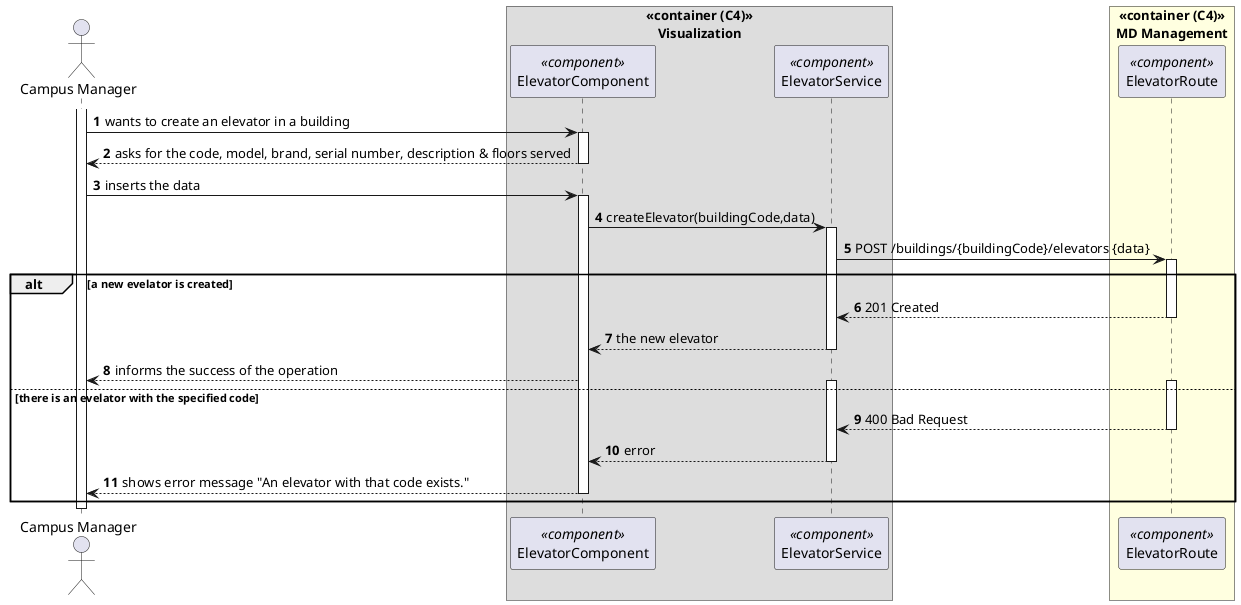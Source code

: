 @startuml process-view
autonumber
skinparam DefaultTextAlignment<<center>> center

actor CM as "Campus Manager"

box "«container (C4)»\nVisualization" <<center>>
  participant C as "ElevatorComponent" <<component>>
  participant SVC as "ElevatorService" <<component>>
end box

box "«container (C4)»\n MD Management " <<center>>#LightYellow
  participant ROUTE as "ElevatorRoute" <<component>>
end box

activate CM

CM -> C : wants to create an elevator in a building
activate C

CM <-- C : asks for the code, model, brand, serial number, description & floors served
deactivate C

CM -> C : inserts the data
activate C

C -> SVC : createElevator(buildingCode,data)
activate SVC

SVC -> ROUTE : POST /buildings/{buildingCode}/elevators {data}
activate ROUTE

alt a new evelator is created
  SVC <-- ROUTE : 201 Created
  deactivate ROUTE

  C <-- SVC : the new elevator
  deactivate SVC

  CM <-- C : informs the success of the operation
else there is an evelator with the specified code
  activate SVC
  activate ROUTE

  SVC <-- ROUTE : 400 Bad Request
  deactivate ROUTE

  C <-- SVC : error
  deactivate SVC

  CM <-- C : shows error message "An elevator with that code exists."
  deactivate C
end

deactivate CM

@enduml
